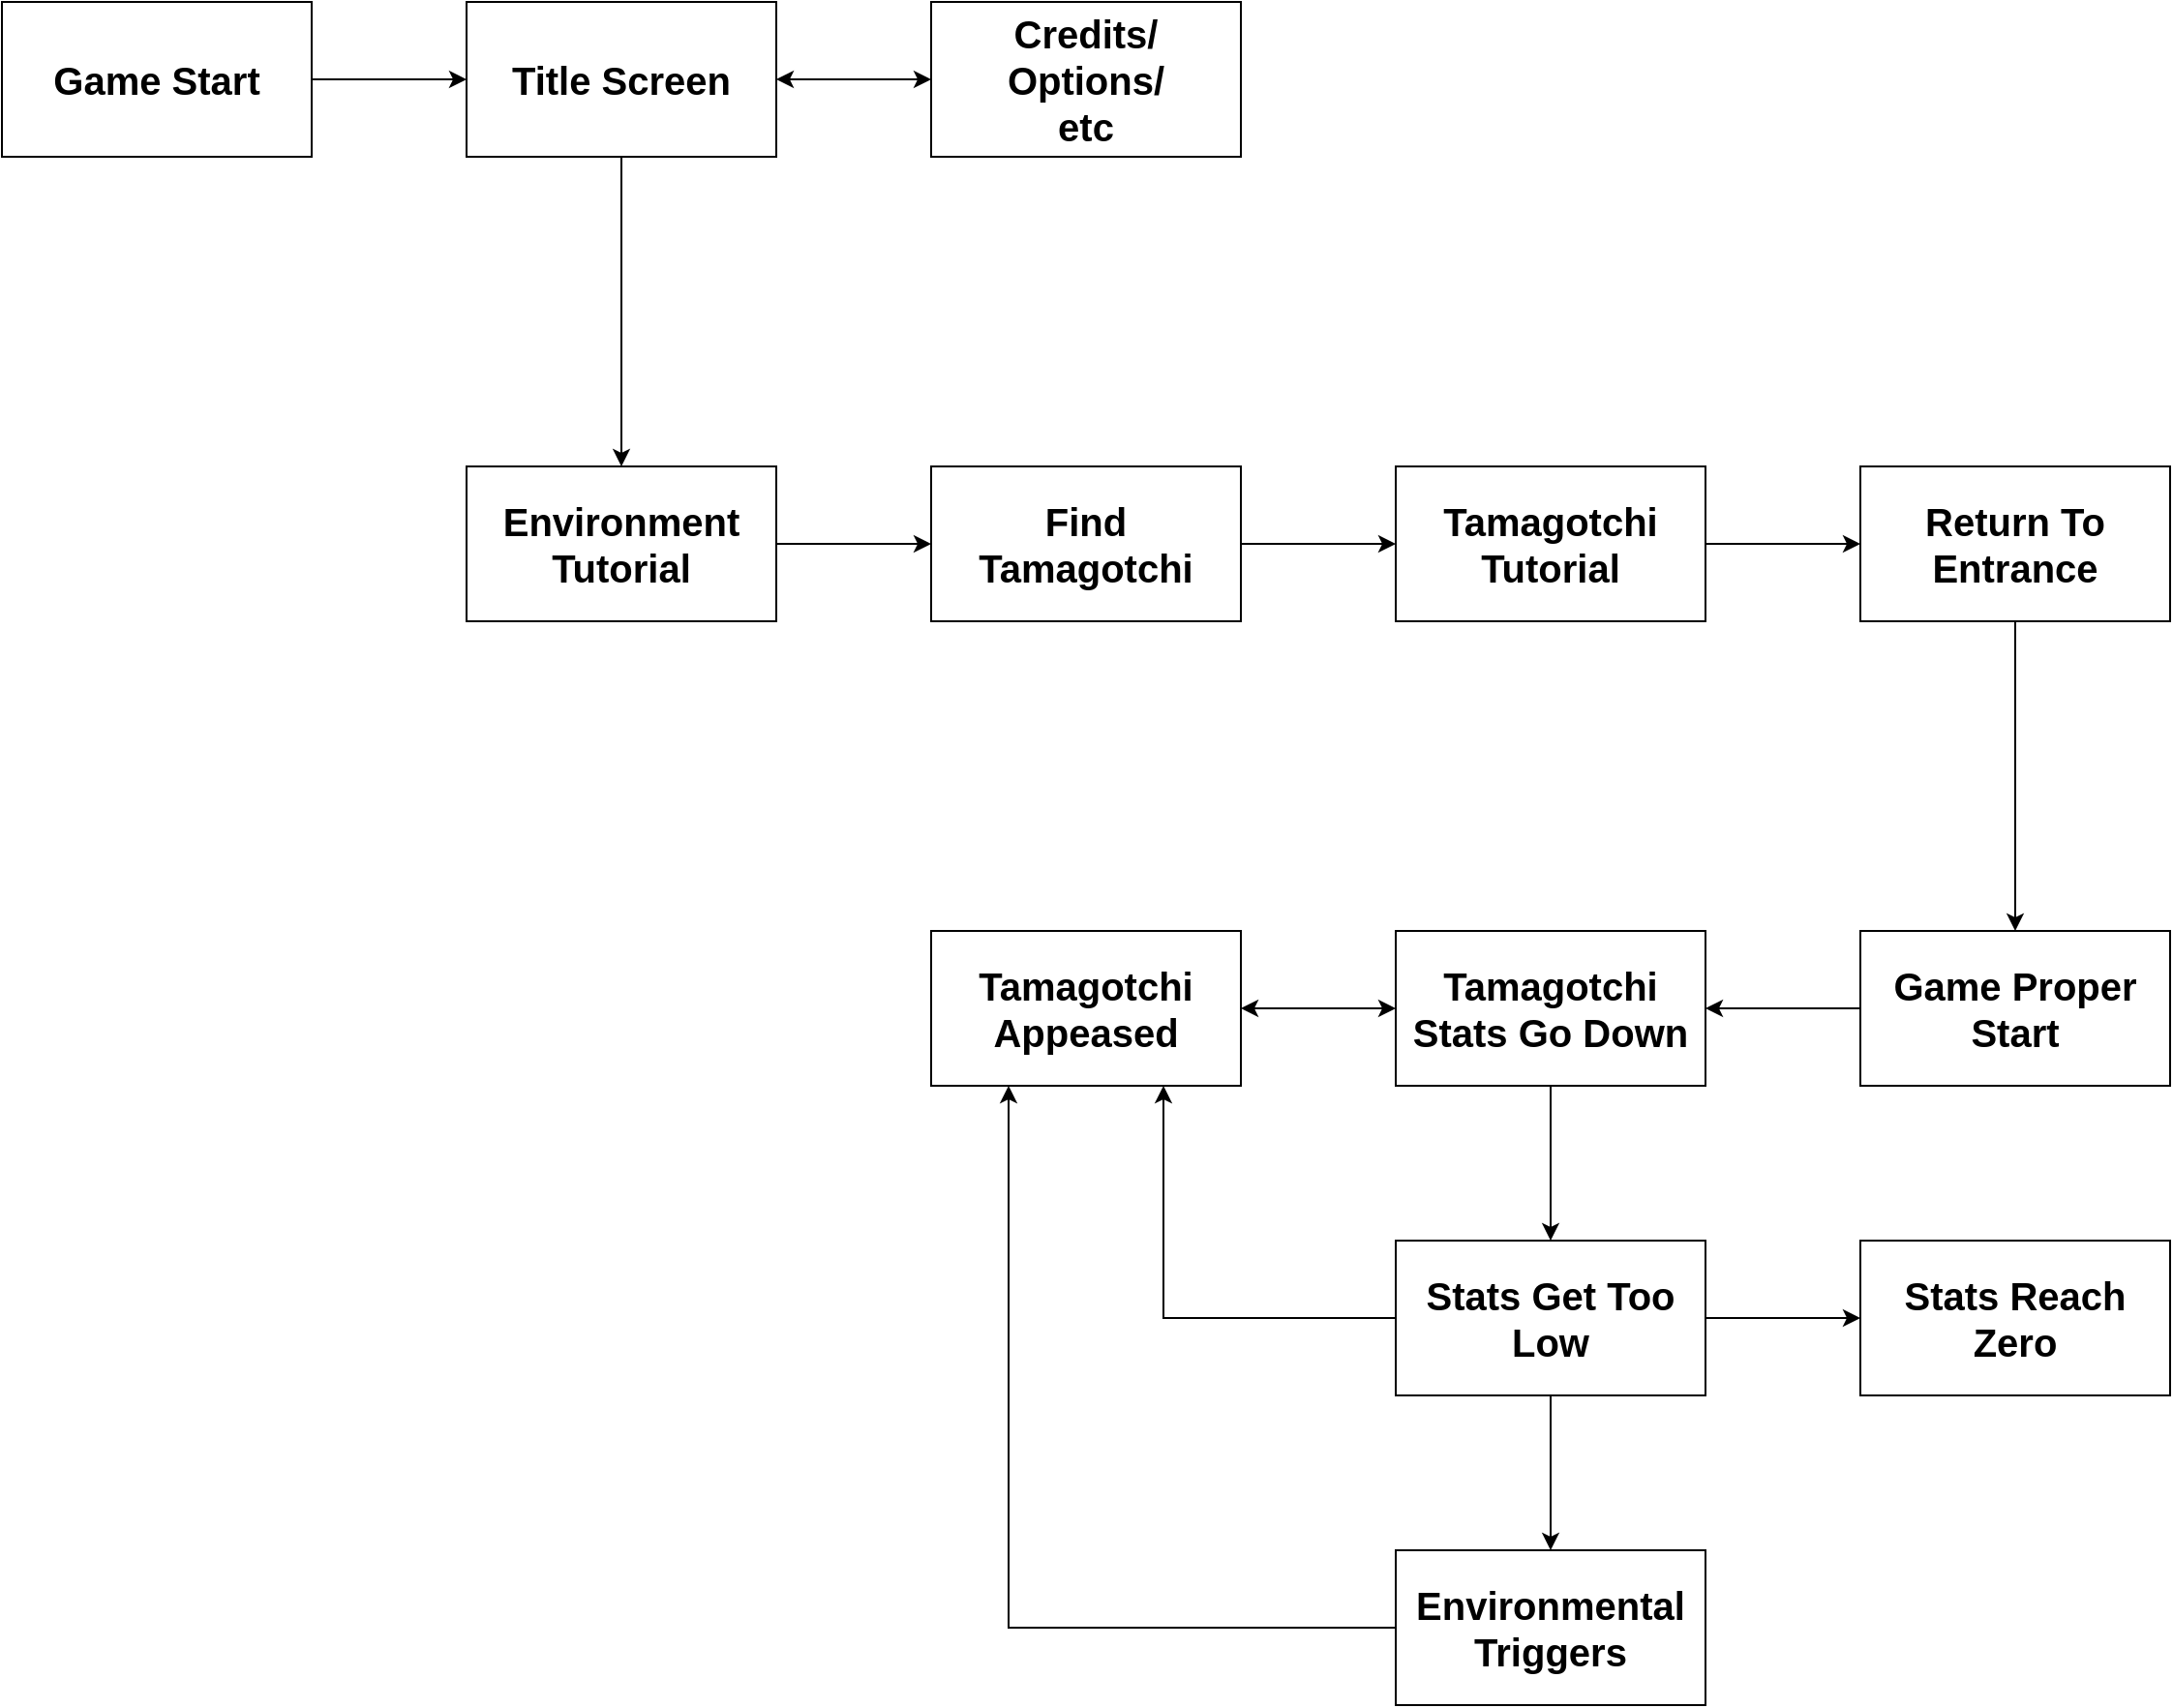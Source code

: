 <mxfile version="20.5.3" type="device"><diagram id="7LpqmNk2iSjQ0hg_V4g5" name="Page-1"><mxGraphModel dx="1422" dy="892" grid="1" gridSize="10" guides="1" tooltips="1" connect="1" arrows="1" fold="1" page="1" pageScale="1" pageWidth="1100" pageHeight="850" math="0" shadow="0"><root><mxCell id="0"/><mxCell id="1" parent="0"/><mxCell id="aFH19z_1QAXetU5XabxN-4" style="edgeStyle=orthogonalEdgeStyle;rounded=0;orthogonalLoop=1;jettySize=auto;html=1;exitX=1;exitY=0.5;exitDx=0;exitDy=0;entryX=0;entryY=0.5;entryDx=0;entryDy=0;fontSize=20;" edge="1" parent="1" source="aFH19z_1QAXetU5XabxN-1" target="aFH19z_1QAXetU5XabxN-3"><mxGeometry relative="1" as="geometry"/></mxCell><mxCell id="aFH19z_1QAXetU5XabxN-1" value="&lt;b style=&quot;font-size: 20px;&quot;&gt;Game Start&lt;br style=&quot;font-size: 20px;&quot;&gt;&lt;/b&gt;" style="rounded=0;whiteSpace=wrap;html=1;fontSize=20;" vertex="1" parent="1"><mxGeometry x="40" y="40" width="160" height="80" as="geometry"/></mxCell><mxCell id="aFH19z_1QAXetU5XabxN-6" style="edgeStyle=orthogonalEdgeStyle;rounded=0;orthogonalLoop=1;jettySize=auto;html=1;exitX=1;exitY=0.5;exitDx=0;exitDy=0;entryX=0;entryY=0.5;entryDx=0;entryDy=0;fontSize=15;startArrow=classic;startFill=1;" edge="1" parent="1" source="aFH19z_1QAXetU5XabxN-3" target="aFH19z_1QAXetU5XabxN-5"><mxGeometry relative="1" as="geometry"/></mxCell><mxCell id="aFH19z_1QAXetU5XabxN-9" style="edgeStyle=orthogonalEdgeStyle;rounded=0;orthogonalLoop=1;jettySize=auto;html=1;exitX=0.5;exitY=1;exitDx=0;exitDy=0;entryX=0.5;entryY=0;entryDx=0;entryDy=0;fontSize=15;" edge="1" parent="1" source="aFH19z_1QAXetU5XabxN-3" target="aFH19z_1QAXetU5XabxN-7"><mxGeometry relative="1" as="geometry"/></mxCell><mxCell id="aFH19z_1QAXetU5XabxN-3" value="&lt;b style=&quot;font-size: 20px;&quot;&gt;Title Screen&lt;br&gt;&lt;/b&gt;" style="rounded=0;whiteSpace=wrap;html=1;fontSize=20;" vertex="1" parent="1"><mxGeometry x="280" y="40" width="160" height="80" as="geometry"/></mxCell><mxCell id="aFH19z_1QAXetU5XabxN-5" value="&lt;div&gt;&lt;b style=&quot;font-size: 20px;&quot;&gt;Credits/&lt;/b&gt;&lt;/div&gt;&lt;div&gt;&lt;b style=&quot;font-size: 20px;&quot;&gt;Options/&lt;/b&gt;&lt;/div&gt;&lt;div&gt;&lt;b style=&quot;font-size: 20px;&quot;&gt;etc&lt;/b&gt;&lt;/div&gt;" style="rounded=0;html=1;fontSize=20;whiteSpace=wrap;" vertex="1" parent="1"><mxGeometry x="520" y="40" width="160" height="80" as="geometry"/></mxCell><mxCell id="aFH19z_1QAXetU5XabxN-11" style="edgeStyle=orthogonalEdgeStyle;rounded=0;orthogonalLoop=1;jettySize=auto;html=1;exitX=1;exitY=0.5;exitDx=0;exitDy=0;entryX=0;entryY=0.5;entryDx=0;entryDy=0;fontSize=15;startArrow=none;startFill=0;" edge="1" parent="1" source="aFH19z_1QAXetU5XabxN-7" target="aFH19z_1QAXetU5XabxN-10"><mxGeometry relative="1" as="geometry"/></mxCell><mxCell id="aFH19z_1QAXetU5XabxN-7" value="&lt;b style=&quot;font-size: 20px;&quot;&gt;Environment Tutorial&lt;br&gt;&lt;/b&gt;" style="rounded=0;whiteSpace=wrap;html=1;fontSize=20;" vertex="1" parent="1"><mxGeometry x="280" y="280" width="160" height="80" as="geometry"/></mxCell><mxCell id="aFH19z_1QAXetU5XabxN-13" style="edgeStyle=orthogonalEdgeStyle;rounded=0;orthogonalLoop=1;jettySize=auto;html=1;exitX=1;exitY=0.5;exitDx=0;exitDy=0;entryX=0;entryY=0.5;entryDx=0;entryDy=0;fontSize=15;startArrow=none;startFill=0;" edge="1" parent="1" source="aFH19z_1QAXetU5XabxN-10" target="aFH19z_1QAXetU5XabxN-12"><mxGeometry relative="1" as="geometry"/></mxCell><mxCell id="aFH19z_1QAXetU5XabxN-10" value="&lt;b style=&quot;font-size: 20px;&quot;&gt;Find Tamagotchi&lt;br&gt;&lt;/b&gt;" style="rounded=0;whiteSpace=wrap;html=1;fontSize=20;" vertex="1" parent="1"><mxGeometry x="520" y="280" width="160" height="80" as="geometry"/></mxCell><mxCell id="aFH19z_1QAXetU5XabxN-16" style="edgeStyle=orthogonalEdgeStyle;rounded=0;orthogonalLoop=1;jettySize=auto;html=1;exitX=1;exitY=0.5;exitDx=0;exitDy=0;entryX=0;entryY=0.5;entryDx=0;entryDy=0;fontSize=15;startArrow=none;startFill=0;" edge="1" parent="1" source="aFH19z_1QAXetU5XabxN-12" target="aFH19z_1QAXetU5XabxN-15"><mxGeometry relative="1" as="geometry"/></mxCell><mxCell id="aFH19z_1QAXetU5XabxN-12" value="&lt;b style=&quot;font-size: 20px;&quot;&gt;Tamagotchi Tutorial&lt;br&gt;&lt;/b&gt;" style="rounded=0;whiteSpace=wrap;html=1;fontSize=20;" vertex="1" parent="1"><mxGeometry x="760" y="280" width="160" height="80" as="geometry"/></mxCell><mxCell id="aFH19z_1QAXetU5XabxN-19" style="edgeStyle=orthogonalEdgeStyle;rounded=0;orthogonalLoop=1;jettySize=auto;html=1;exitX=0.5;exitY=1;exitDx=0;exitDy=0;entryX=0.5;entryY=0;entryDx=0;entryDy=0;fontSize=15;startArrow=none;startFill=0;" edge="1" parent="1" source="aFH19z_1QAXetU5XabxN-15" target="aFH19z_1QAXetU5XabxN-17"><mxGeometry relative="1" as="geometry"/></mxCell><mxCell id="aFH19z_1QAXetU5XabxN-15" value="&lt;b style=&quot;font-size: 20px;&quot;&gt;Return To Entrance&lt;br&gt;&lt;/b&gt;" style="rounded=0;whiteSpace=wrap;html=1;fontSize=20;" vertex="1" parent="1"><mxGeometry x="1000" y="280" width="160" height="80" as="geometry"/></mxCell><mxCell id="aFH19z_1QAXetU5XabxN-21" style="edgeStyle=orthogonalEdgeStyle;rounded=0;orthogonalLoop=1;jettySize=auto;html=1;exitX=0;exitY=0.5;exitDx=0;exitDy=0;entryX=1;entryY=0.5;entryDx=0;entryDy=0;fontSize=15;startArrow=none;startFill=0;" edge="1" parent="1" source="aFH19z_1QAXetU5XabxN-17" target="aFH19z_1QAXetU5XabxN-20"><mxGeometry relative="1" as="geometry"/></mxCell><mxCell id="aFH19z_1QAXetU5XabxN-17" value="&lt;b style=&quot;font-size: 20px;&quot;&gt;Game Proper Start&lt;br&gt;&lt;/b&gt;" style="rounded=0;whiteSpace=wrap;html=1;fontSize=20;" vertex="1" parent="1"><mxGeometry x="1000" y="520" width="160" height="80" as="geometry"/></mxCell><mxCell id="aFH19z_1QAXetU5XabxN-23" style="edgeStyle=orthogonalEdgeStyle;rounded=0;orthogonalLoop=1;jettySize=auto;html=1;exitX=0.5;exitY=1;exitDx=0;exitDy=0;entryX=0.5;entryY=0;entryDx=0;entryDy=0;fontSize=15;startArrow=none;startFill=0;" edge="1" parent="1" source="aFH19z_1QAXetU5XabxN-20" target="aFH19z_1QAXetU5XabxN-22"><mxGeometry relative="1" as="geometry"/></mxCell><mxCell id="aFH19z_1QAXetU5XabxN-25" style="edgeStyle=orthogonalEdgeStyle;rounded=0;orthogonalLoop=1;jettySize=auto;html=1;exitX=0;exitY=0.5;exitDx=0;exitDy=0;entryX=1;entryY=0.5;entryDx=0;entryDy=0;fontSize=15;startArrow=classic;startFill=1;" edge="1" parent="1" source="aFH19z_1QAXetU5XabxN-20" target="aFH19z_1QAXetU5XabxN-24"><mxGeometry relative="1" as="geometry"/></mxCell><mxCell id="aFH19z_1QAXetU5XabxN-20" value="&lt;b style=&quot;font-size: 20px;&quot;&gt;Tamagotchi Stats Go Down&lt;br&gt;&lt;/b&gt;" style="rounded=0;whiteSpace=wrap;html=1;fontSize=20;" vertex="1" parent="1"><mxGeometry x="760" y="520" width="160" height="80" as="geometry"/></mxCell><mxCell id="aFH19z_1QAXetU5XabxN-27" style="edgeStyle=orthogonalEdgeStyle;rounded=0;orthogonalLoop=1;jettySize=auto;html=1;exitX=0.5;exitY=1;exitDx=0;exitDy=0;entryX=0.5;entryY=0;entryDx=0;entryDy=0;fontSize=15;startArrow=none;startFill=0;" edge="1" parent="1" source="aFH19z_1QAXetU5XabxN-22" target="aFH19z_1QAXetU5XabxN-26"><mxGeometry relative="1" as="geometry"/></mxCell><mxCell id="aFH19z_1QAXetU5XabxN-33" style="edgeStyle=orthogonalEdgeStyle;rounded=0;orthogonalLoop=1;jettySize=auto;html=1;exitX=0;exitY=0.5;exitDx=0;exitDy=0;entryX=0.75;entryY=1;entryDx=0;entryDy=0;fontSize=15;startArrow=none;startFill=0;" edge="1" parent="1" source="aFH19z_1QAXetU5XabxN-22" target="aFH19z_1QAXetU5XabxN-24"><mxGeometry relative="1" as="geometry"/></mxCell><mxCell id="aFH19z_1QAXetU5XabxN-35" style="edgeStyle=orthogonalEdgeStyle;rounded=0;orthogonalLoop=1;jettySize=auto;html=1;exitX=1;exitY=0.5;exitDx=0;exitDy=0;entryX=0;entryY=0.5;entryDx=0;entryDy=0;fontSize=15;startArrow=none;startFill=0;" edge="1" parent="1" source="aFH19z_1QAXetU5XabxN-22" target="aFH19z_1QAXetU5XabxN-30"><mxGeometry relative="1" as="geometry"/></mxCell><mxCell id="aFH19z_1QAXetU5XabxN-22" value="&lt;b style=&quot;font-size: 20px;&quot;&gt;Stats Get Too Low&lt;br&gt;&lt;/b&gt;" style="rounded=0;whiteSpace=wrap;html=1;fontSize=20;" vertex="1" parent="1"><mxGeometry x="760" y="680" width="160" height="80" as="geometry"/></mxCell><mxCell id="aFH19z_1QAXetU5XabxN-24" value="&lt;b style=&quot;font-size: 20px;&quot;&gt;Tamagotchi Appeased&lt;br&gt;&lt;/b&gt;" style="rounded=0;whiteSpace=wrap;html=1;fontSize=20;" vertex="1" parent="1"><mxGeometry x="520" y="520" width="160" height="80" as="geometry"/></mxCell><mxCell id="aFH19z_1QAXetU5XabxN-34" style="edgeStyle=orthogonalEdgeStyle;rounded=0;orthogonalLoop=1;jettySize=auto;html=1;exitX=0;exitY=0.5;exitDx=0;exitDy=0;entryX=0.25;entryY=1;entryDx=0;entryDy=0;fontSize=15;startArrow=none;startFill=0;" edge="1" parent="1" source="aFH19z_1QAXetU5XabxN-26" target="aFH19z_1QAXetU5XabxN-24"><mxGeometry relative="1" as="geometry"/></mxCell><mxCell id="aFH19z_1QAXetU5XabxN-26" value="&lt;b style=&quot;font-size: 20px;&quot;&gt;Environmental Triggers&lt;br&gt;&lt;/b&gt;" style="rounded=0;whiteSpace=wrap;html=1;fontSize=20;" vertex="1" parent="1"><mxGeometry x="760" y="840" width="160" height="80" as="geometry"/></mxCell><mxCell id="aFH19z_1QAXetU5XabxN-30" value="&lt;b style=&quot;font-size: 20px;&quot;&gt;Stats Reach Zero&lt;br&gt;&lt;/b&gt;" style="rounded=0;whiteSpace=wrap;html=1;fontSize=20;" vertex="1" parent="1"><mxGeometry x="1000" y="680" width="160" height="80" as="geometry"/></mxCell></root></mxGraphModel></diagram></mxfile>